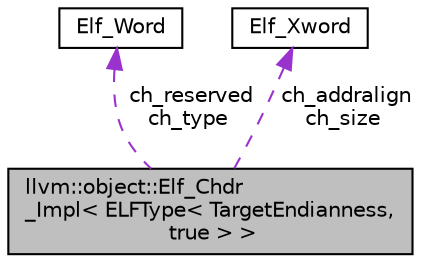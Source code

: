 digraph "llvm::object::Elf_Chdr_Impl&lt; ELFType&lt; TargetEndianness, true &gt; &gt;"
{
 // LATEX_PDF_SIZE
  bgcolor="transparent";
  edge [fontname="Helvetica",fontsize="10",labelfontname="Helvetica",labelfontsize="10"];
  node [fontname="Helvetica",fontsize="10",shape="box"];
  Node1 [label="llvm::object::Elf_Chdr\l_Impl\< ELFType\< TargetEndianness,\l true \> \>",height=0.2,width=0.4,color="black", fillcolor="grey75", style="filled", fontcolor="black",tooltip=" "];
  Node2 -> Node1 [dir="back",color="darkorchid3",fontsize="10",style="dashed",label=" ch_reserved\nch_type" ,fontname="Helvetica"];
  Node2 [label="Elf_Word",height=0.2,width=0.4,color="black",tooltip=" "];
  Node3 -> Node1 [dir="back",color="darkorchid3",fontsize="10",style="dashed",label=" ch_addralign\nch_size" ,fontname="Helvetica"];
  Node3 [label="Elf_Xword",height=0.2,width=0.4,color="black",tooltip=" "];
}
